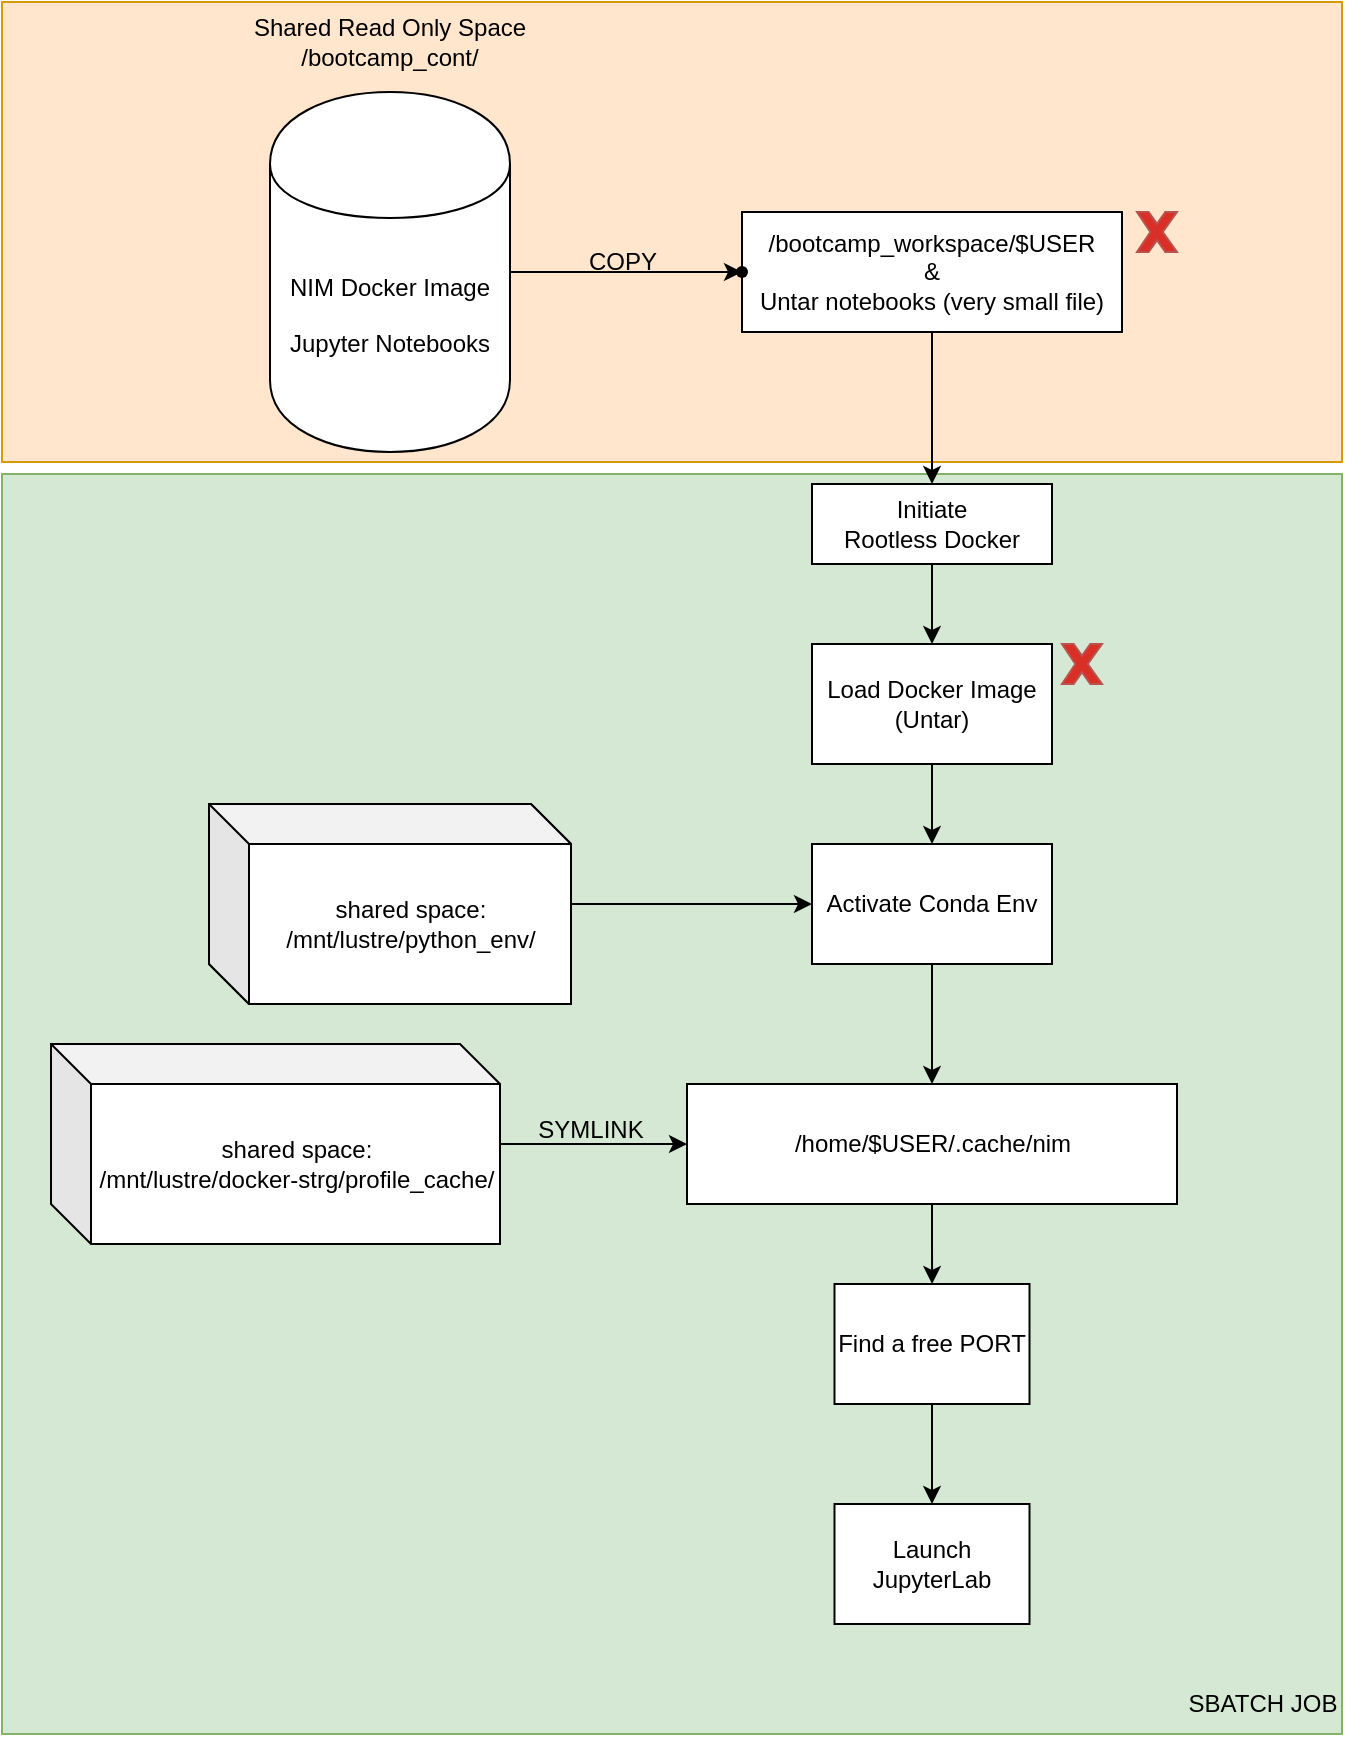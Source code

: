 <mxfile version="24.7.6">
  <diagram name="Page-1" id="ts9NFnpTG7dS4-9Dg_9j">
    <mxGraphModel dx="2074" dy="1145" grid="1" gridSize="10" guides="1" tooltips="1" connect="1" arrows="1" fold="1" page="1" pageScale="1" pageWidth="827" pageHeight="1169" math="0" shadow="0">
      <root>
        <mxCell id="0" />
        <mxCell id="1" parent="0" />
        <mxCell id="Ks2BoS36gu0r_nbeEw-F-6" value="" style="rounded=0;whiteSpace=wrap;html=1;fillColor=#ffe6cc;strokeColor=#d79b00;" vertex="1" parent="1">
          <mxGeometry x="74" y="40" width="670" height="230" as="geometry" />
        </mxCell>
        <mxCell id="Ks2BoS36gu0r_nbeEw-F-1" value="" style="rounded=0;whiteSpace=wrap;html=1;fillColor=#d5e8d4;strokeColor=#82b366;" vertex="1" parent="1">
          <mxGeometry x="74" y="276" width="670" height="630" as="geometry" />
        </mxCell>
        <mxCell id="VPAmSWmuDgrEm8eVRnfg-3" value="" style="edgeStyle=orthogonalEdgeStyle;rounded=0;orthogonalLoop=1;jettySize=auto;html=1;" parent="1" source="VPAmSWmuDgrEm8eVRnfg-1" target="VPAmSWmuDgrEm8eVRnfg-2" edge="1">
          <mxGeometry relative="1" as="geometry" />
        </mxCell>
        <mxCell id="VPAmSWmuDgrEm8eVRnfg-1" value="Initiate&lt;div&gt;Rootless Docker&lt;/div&gt;" style="rounded=0;whiteSpace=wrap;html=1;" parent="1" vertex="1">
          <mxGeometry x="479" y="281" width="120" height="40" as="geometry" />
        </mxCell>
        <mxCell id="VPAmSWmuDgrEm8eVRnfg-13" value="" style="edgeStyle=orthogonalEdgeStyle;rounded=0;orthogonalLoop=1;jettySize=auto;html=1;" parent="1" source="VPAmSWmuDgrEm8eVRnfg-2" target="VPAmSWmuDgrEm8eVRnfg-12" edge="1">
          <mxGeometry relative="1" as="geometry" />
        </mxCell>
        <mxCell id="VPAmSWmuDgrEm8eVRnfg-2" value="Load Docker Image&lt;br&gt;(Untar)" style="rounded=0;whiteSpace=wrap;html=1;" parent="1" vertex="1">
          <mxGeometry x="479" y="361" width="120" height="60" as="geometry" />
        </mxCell>
        <mxCell id="VPAmSWmuDgrEm8eVRnfg-5" value="" style="edgeStyle=orthogonalEdgeStyle;rounded=0;orthogonalLoop=1;jettySize=auto;html=1;" parent="1" source="VPAmSWmuDgrEm8eVRnfg-4" target="VPAmSWmuDgrEm8eVRnfg-1" edge="1">
          <mxGeometry relative="1" as="geometry" />
        </mxCell>
        <mxCell id="VPAmSWmuDgrEm8eVRnfg-4" value="/bootcamp_workspace/$USER&lt;br&gt;&amp;amp;&lt;div&gt;Untar notebooks (very small file)&lt;/div&gt;" style="rounded=0;whiteSpace=wrap;html=1;" parent="1" vertex="1">
          <mxGeometry x="444" y="145" width="190" height="60" as="geometry" />
        </mxCell>
        <mxCell id="VPAmSWmuDgrEm8eVRnfg-8" value="" style="edgeStyle=orthogonalEdgeStyle;rounded=0;orthogonalLoop=1;jettySize=auto;html=1;" parent="1" source="VPAmSWmuDgrEm8eVRnfg-6" target="VPAmSWmuDgrEm8eVRnfg-7" edge="1">
          <mxGeometry relative="1" as="geometry" />
        </mxCell>
        <mxCell id="VPAmSWmuDgrEm8eVRnfg-6" value="&lt;div&gt;&lt;br&gt;&lt;/div&gt;&lt;div&gt;&lt;br&gt;&lt;/div&gt;&lt;div&gt;&lt;br&gt;&lt;/div&gt;NIM Docker Image&lt;div&gt;&lt;br&gt;&lt;/div&gt;&lt;div&gt;Jupyter Notebooks&lt;/div&gt;" style="shape=cylinder;whiteSpace=wrap;html=1;" parent="1" vertex="1">
          <mxGeometry x="208" y="85" width="120" height="180" as="geometry" />
        </mxCell>
        <mxCell id="VPAmSWmuDgrEm8eVRnfg-7" value="" style="shape=waypoint;sketch=0;size=6;pointerEvents=1;points=[];fillColor=default;resizable=0;rotatable=0;perimeter=centerPerimeter;snapToPoint=1;" parent="1" vertex="1">
          <mxGeometry x="434" y="165" width="20" height="20" as="geometry" />
        </mxCell>
        <mxCell id="VPAmSWmuDgrEm8eVRnfg-9" value="COPY" style="text;html=1;align=center;verticalAlign=middle;resizable=0;points=[];autosize=1;strokeColor=none;fillColor=none;" parent="1" vertex="1">
          <mxGeometry x="354" y="155" width="60" height="30" as="geometry" />
        </mxCell>
        <mxCell id="VPAmSWmuDgrEm8eVRnfg-10" value="Shared Read Only Space&lt;div&gt;/bootcamp_cont/&lt;/div&gt;" style="text;html=1;align=center;verticalAlign=middle;whiteSpace=wrap;rounded=0;" parent="1" vertex="1">
          <mxGeometry x="168" y="45" width="200" height="30" as="geometry" />
        </mxCell>
        <mxCell id="VPAmSWmuDgrEm8eVRnfg-15" value="" style="edgeStyle=orthogonalEdgeStyle;rounded=0;orthogonalLoop=1;jettySize=auto;html=1;entryX=0;entryY=0.5;entryDx=0;entryDy=0;" parent="1" source="VPAmSWmuDgrEm8eVRnfg-11" target="VPAmSWmuDgrEm8eVRnfg-12" edge="1">
          <mxGeometry relative="1" as="geometry" />
        </mxCell>
        <mxCell id="VPAmSWmuDgrEm8eVRnfg-11" value="shared space:&lt;br&gt;/mnt/lustre/python_env/" style="shape=cube;whiteSpace=wrap;html=1;boundedLbl=1;backgroundOutline=1;darkOpacity=0.05;darkOpacity2=0.1;" parent="1" vertex="1">
          <mxGeometry x="177.5" y="441" width="181" height="100" as="geometry" />
        </mxCell>
        <mxCell id="VPAmSWmuDgrEm8eVRnfg-19" value="" style="edgeStyle=orthogonalEdgeStyle;rounded=0;orthogonalLoop=1;jettySize=auto;html=1;" parent="1" source="VPAmSWmuDgrEm8eVRnfg-12" target="VPAmSWmuDgrEm8eVRnfg-18" edge="1">
          <mxGeometry relative="1" as="geometry" />
        </mxCell>
        <mxCell id="VPAmSWmuDgrEm8eVRnfg-12" value="Activate Conda Env" style="rounded=0;whiteSpace=wrap;html=1;" parent="1" vertex="1">
          <mxGeometry x="479" y="461" width="120" height="60" as="geometry" />
        </mxCell>
        <mxCell id="VPAmSWmuDgrEm8eVRnfg-16" value="shared space:&lt;br&gt;/mnt/lustre/python_env/" style="shape=cube;whiteSpace=wrap;html=1;boundedLbl=1;backgroundOutline=1;darkOpacity=0.05;darkOpacity2=0.1;" parent="1" vertex="1">
          <mxGeometry x="177.5" y="441" width="181" height="100" as="geometry" />
        </mxCell>
        <mxCell id="VPAmSWmuDgrEm8eVRnfg-20" value="" style="edgeStyle=orthogonalEdgeStyle;rounded=0;orthogonalLoop=1;jettySize=auto;html=1;" parent="1" source="VPAmSWmuDgrEm8eVRnfg-17" target="VPAmSWmuDgrEm8eVRnfg-18" edge="1">
          <mxGeometry relative="1" as="geometry" />
        </mxCell>
        <mxCell id="VPAmSWmuDgrEm8eVRnfg-17" value="shared space:&lt;br&gt;/mnt/lustre/docker-strg/profile_cache/" style="shape=cube;whiteSpace=wrap;html=1;boundedLbl=1;backgroundOutline=1;darkOpacity=0.05;darkOpacity2=0.1;" parent="1" vertex="1">
          <mxGeometry x="98.5" y="561" width="224.5" height="100" as="geometry" />
        </mxCell>
        <mxCell id="VPAmSWmuDgrEm8eVRnfg-23" value="" style="edgeStyle=orthogonalEdgeStyle;rounded=0;orthogonalLoop=1;jettySize=auto;html=1;" parent="1" source="VPAmSWmuDgrEm8eVRnfg-18" target="VPAmSWmuDgrEm8eVRnfg-22" edge="1">
          <mxGeometry relative="1" as="geometry" />
        </mxCell>
        <mxCell id="VPAmSWmuDgrEm8eVRnfg-18" value="/home/$USER/.cache/nim" style="rounded=0;whiteSpace=wrap;html=1;" parent="1" vertex="1">
          <mxGeometry x="416.5" y="581" width="245" height="60" as="geometry" />
        </mxCell>
        <mxCell id="VPAmSWmuDgrEm8eVRnfg-21" value="SYMLINK" style="text;html=1;align=center;verticalAlign=middle;resizable=0;points=[];autosize=1;strokeColor=none;fillColor=none;" parent="1" vertex="1">
          <mxGeometry x="328" y="589" width="80" height="30" as="geometry" />
        </mxCell>
        <mxCell id="VPAmSWmuDgrEm8eVRnfg-25" value="" style="edgeStyle=orthogonalEdgeStyle;rounded=0;orthogonalLoop=1;jettySize=auto;html=1;" parent="1" source="VPAmSWmuDgrEm8eVRnfg-22" target="VPAmSWmuDgrEm8eVRnfg-24" edge="1">
          <mxGeometry relative="1" as="geometry" />
        </mxCell>
        <mxCell id="VPAmSWmuDgrEm8eVRnfg-22" value="Find a free PORT" style="rounded=0;whiteSpace=wrap;html=1;" parent="1" vertex="1">
          <mxGeometry x="490.25" y="681" width="97.5" height="60" as="geometry" />
        </mxCell>
        <mxCell id="VPAmSWmuDgrEm8eVRnfg-24" value="Launch JupyterLab" style="rounded=0;whiteSpace=wrap;html=1;" parent="1" vertex="1">
          <mxGeometry x="490.25" y="791" width="97.5" height="60" as="geometry" />
        </mxCell>
        <mxCell id="VPAmSWmuDgrEm8eVRnfg-29" value="" style="verticalLabelPosition=bottom;verticalAlign=top;html=1;shape=mxgraph.basic.x;labelBackgroundColor=#a21515;fillColor=#d92f26;strokeColor=#b85450;" parent="1" vertex="1">
          <mxGeometry x="604" y="361" width="20" height="20" as="geometry" />
        </mxCell>
        <mxCell id="VPAmSWmuDgrEm8eVRnfg-30" value="" style="verticalLabelPosition=bottom;verticalAlign=top;html=1;shape=mxgraph.basic.x;labelBackgroundColor=#a21515;fillColor=#d92f26;strokeColor=#b85450;" parent="1" vertex="1">
          <mxGeometry x="641.5" y="145" width="20" height="20" as="geometry" />
        </mxCell>
        <mxCell id="Ks2BoS36gu0r_nbeEw-F-2" value="SBATCH JOB" style="text;html=1;align=center;verticalAlign=middle;resizable=0;points=[];autosize=1;strokeColor=none;fillColor=none;" vertex="1" parent="1">
          <mxGeometry x="654" y="876" width="100" height="30" as="geometry" />
        </mxCell>
      </root>
    </mxGraphModel>
  </diagram>
</mxfile>
